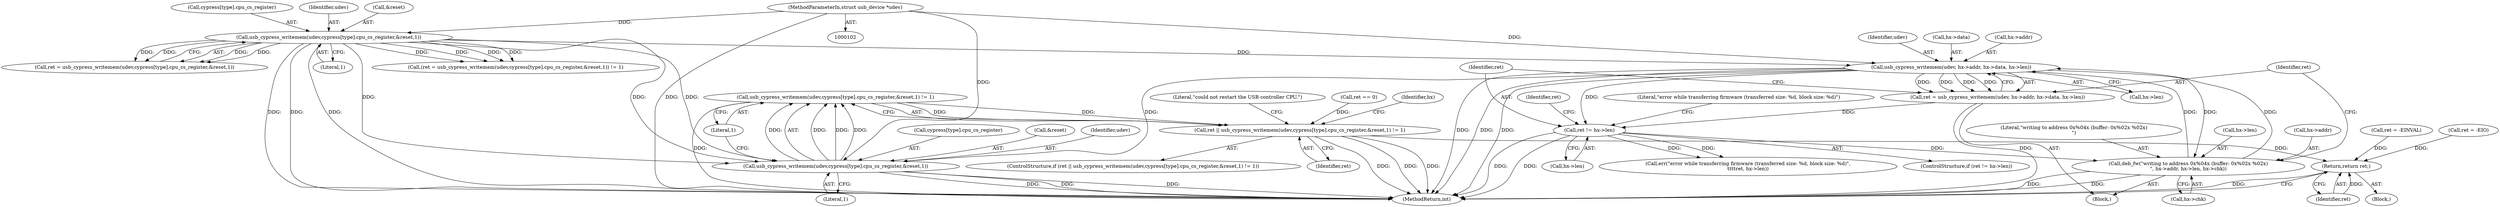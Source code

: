 digraph "1_linux_67b0503db9c29b04eadfeede6bebbfe5ddad94ef@API" {
"1000224" [label="(Call,usb_cypress_writemem(udev,cypress[type].cpu_cs_register,&reset,1) != 1)"];
"1000225" [label="(Call,usb_cypress_writemem(udev,cypress[type].cpu_cs_register,&reset,1))"];
"1000171" [label="(Call,usb_cypress_writemem(udev, hx->addr, hx->data, hx->len))"];
"1000134" [label="(Call,usb_cypress_writemem(udev,cypress[type].cpu_cs_register,&reset,1))"];
"1000103" [label="(MethodParameterIn,struct usb_device *udev)"];
"1000158" [label="(Call,deb_fw(\"writing to address 0x%04x (buffer: 0x%02x %02x)\n\", hx->addr, hx->len, hx->chk))"];
"1000183" [label="(Call,ret != hx->len)"];
"1000169" [label="(Call,ret = usb_cypress_writemem(udev, hx->addr, hx->data, hx->len))"];
"1000222" [label="(Call,ret || usb_cypress_writemem(udev,cypress[type].cpu_cs_register,&reset,1) != 1)"];
"1000250" [label="(Return,return ret;)"];
"1000150" [label="(Identifier,ret)"];
"1000234" [label="(Literal,1)"];
"1000238" [label="(Literal,\"could not restart the USB controller CPU.\")"];
"1000227" [label="(Call,cypress[type].cpu_cs_register)"];
"1000252" [label="(MethodReturn,int)"];
"1000250" [label="(Return,return ret;)"];
"1000171" [label="(Call,usb_cypress_writemem(udev, hx->addr, hx->data, hx->len))"];
"1000141" [label="(Call,&reset)"];
"1000176" [label="(Call,hx->data)"];
"1000214" [label="(Call,ret == 0)"];
"1000160" [label="(Call,hx->addr)"];
"1000184" [label="(Identifier,ret)"];
"1000224" [label="(Call,usb_cypress_writemem(udev,cypress[type].cpu_cs_register,&reset,1) != 1)"];
"1000189" [label="(Call,err(\"error while transferring firmware (transferred size: %d, block size: %d)\",\n\t\t\t\tret, hx->len))"];
"1000232" [label="(Call,&reset)"];
"1000157" [label="(Block,)"];
"1000223" [label="(Identifier,ret)"];
"1000182" [label="(ControlStructure,if (ret != hx->len))"];
"1000159" [label="(Literal,\"writing to address 0x%04x (buffer: 0x%02x %02x)\n\")"];
"1000163" [label="(Call,hx->len)"];
"1000170" [label="(Identifier,ret)"];
"1000190" [label="(Literal,\"error while transferring firmware (transferred size: %d, block size: %d)\")"];
"1000143" [label="(Literal,1)"];
"1000136" [label="(Call,cypress[type].cpu_cs_register)"];
"1000131" [label="(Call,(ret = usb_cypress_writemem(udev,cypress[type].cpu_cs_register,&reset,1)) != 1)"];
"1000249" [label="(Identifier,hx)"];
"1000132" [label="(Call,ret = usb_cypress_writemem(udev,cypress[type].cpu_cs_register,&reset,1))"];
"1000166" [label="(Call,hx->chk)"];
"1000221" [label="(ControlStructure,if (ret || usb_cypress_writemem(udev,cypress[type].cpu_cs_register,&reset,1) != 1))"];
"1000106" [label="(Block,)"];
"1000173" [label="(Call,hx->addr)"];
"1000183" [label="(Call,ret != hx->len)"];
"1000158" [label="(Call,deb_fw(\"writing to address 0x%04x (buffer: 0x%02x %02x)\n\", hx->addr, hx->len, hx->chk))"];
"1000222" [label="(Call,ret || usb_cypress_writemem(udev,cypress[type].cpu_cs_register,&reset,1) != 1)"];
"1000179" [label="(Call,hx->len)"];
"1000226" [label="(Identifier,udev)"];
"1000134" [label="(Call,usb_cypress_writemem(udev,cypress[type].cpu_cs_register,&reset,1))"];
"1000225" [label="(Call,usb_cypress_writemem(udev,cypress[type].cpu_cs_register,&reset,1))"];
"1000169" [label="(Call,ret = usb_cypress_writemem(udev, hx->addr, hx->data, hx->len))"];
"1000172" [label="(Identifier,udev)"];
"1000103" [label="(MethodParameterIn,struct usb_device *udev)"];
"1000135" [label="(Identifier,udev)"];
"1000239" [label="(Call,ret = -EINVAL)"];
"1000235" [label="(Literal,1)"];
"1000251" [label="(Identifier,ret)"];
"1000244" [label="(Call,ret = -EIO)"];
"1000185" [label="(Call,hx->len)"];
"1000224" -> "1000222"  [label="AST: "];
"1000224" -> "1000235"  [label="CFG: "];
"1000225" -> "1000224"  [label="AST: "];
"1000235" -> "1000224"  [label="AST: "];
"1000222" -> "1000224"  [label="CFG: "];
"1000224" -> "1000252"  [label="DDG: "];
"1000224" -> "1000222"  [label="DDG: "];
"1000224" -> "1000222"  [label="DDG: "];
"1000225" -> "1000224"  [label="DDG: "];
"1000225" -> "1000224"  [label="DDG: "];
"1000225" -> "1000224"  [label="DDG: "];
"1000225" -> "1000224"  [label="DDG: "];
"1000225" -> "1000234"  [label="CFG: "];
"1000226" -> "1000225"  [label="AST: "];
"1000227" -> "1000225"  [label="AST: "];
"1000232" -> "1000225"  [label="AST: "];
"1000234" -> "1000225"  [label="AST: "];
"1000235" -> "1000225"  [label="CFG: "];
"1000225" -> "1000252"  [label="DDG: "];
"1000225" -> "1000252"  [label="DDG: "];
"1000225" -> "1000252"  [label="DDG: "];
"1000171" -> "1000225"  [label="DDG: "];
"1000134" -> "1000225"  [label="DDG: "];
"1000134" -> "1000225"  [label="DDG: "];
"1000134" -> "1000225"  [label="DDG: "];
"1000103" -> "1000225"  [label="DDG: "];
"1000171" -> "1000169"  [label="AST: "];
"1000171" -> "1000179"  [label="CFG: "];
"1000172" -> "1000171"  [label="AST: "];
"1000173" -> "1000171"  [label="AST: "];
"1000176" -> "1000171"  [label="AST: "];
"1000179" -> "1000171"  [label="AST: "];
"1000169" -> "1000171"  [label="CFG: "];
"1000171" -> "1000252"  [label="DDG: "];
"1000171" -> "1000252"  [label="DDG: "];
"1000171" -> "1000252"  [label="DDG: "];
"1000171" -> "1000158"  [label="DDG: "];
"1000171" -> "1000169"  [label="DDG: "];
"1000171" -> "1000169"  [label="DDG: "];
"1000171" -> "1000169"  [label="DDG: "];
"1000171" -> "1000169"  [label="DDG: "];
"1000134" -> "1000171"  [label="DDG: "];
"1000103" -> "1000171"  [label="DDG: "];
"1000158" -> "1000171"  [label="DDG: "];
"1000158" -> "1000171"  [label="DDG: "];
"1000171" -> "1000183"  [label="DDG: "];
"1000134" -> "1000132"  [label="AST: "];
"1000134" -> "1000143"  [label="CFG: "];
"1000135" -> "1000134"  [label="AST: "];
"1000136" -> "1000134"  [label="AST: "];
"1000141" -> "1000134"  [label="AST: "];
"1000143" -> "1000134"  [label="AST: "];
"1000132" -> "1000134"  [label="CFG: "];
"1000134" -> "1000252"  [label="DDG: "];
"1000134" -> "1000252"  [label="DDG: "];
"1000134" -> "1000252"  [label="DDG: "];
"1000134" -> "1000131"  [label="DDG: "];
"1000134" -> "1000131"  [label="DDG: "];
"1000134" -> "1000131"  [label="DDG: "];
"1000134" -> "1000131"  [label="DDG: "];
"1000134" -> "1000132"  [label="DDG: "];
"1000134" -> "1000132"  [label="DDG: "];
"1000134" -> "1000132"  [label="DDG: "];
"1000134" -> "1000132"  [label="DDG: "];
"1000103" -> "1000134"  [label="DDG: "];
"1000103" -> "1000102"  [label="AST: "];
"1000103" -> "1000252"  [label="DDG: "];
"1000158" -> "1000157"  [label="AST: "];
"1000158" -> "1000166"  [label="CFG: "];
"1000159" -> "1000158"  [label="AST: "];
"1000160" -> "1000158"  [label="AST: "];
"1000163" -> "1000158"  [label="AST: "];
"1000166" -> "1000158"  [label="AST: "];
"1000170" -> "1000158"  [label="CFG: "];
"1000158" -> "1000252"  [label="DDG: "];
"1000158" -> "1000252"  [label="DDG: "];
"1000183" -> "1000158"  [label="DDG: "];
"1000183" -> "1000182"  [label="AST: "];
"1000183" -> "1000185"  [label="CFG: "];
"1000184" -> "1000183"  [label="AST: "];
"1000185" -> "1000183"  [label="AST: "];
"1000150" -> "1000183"  [label="CFG: "];
"1000190" -> "1000183"  [label="CFG: "];
"1000183" -> "1000252"  [label="DDG: "];
"1000183" -> "1000252"  [label="DDG: "];
"1000169" -> "1000183"  [label="DDG: "];
"1000183" -> "1000189"  [label="DDG: "];
"1000183" -> "1000189"  [label="DDG: "];
"1000169" -> "1000157"  [label="AST: "];
"1000170" -> "1000169"  [label="AST: "];
"1000184" -> "1000169"  [label="CFG: "];
"1000169" -> "1000252"  [label="DDG: "];
"1000222" -> "1000221"  [label="AST: "];
"1000222" -> "1000223"  [label="CFG: "];
"1000223" -> "1000222"  [label="AST: "];
"1000238" -> "1000222"  [label="CFG: "];
"1000249" -> "1000222"  [label="CFG: "];
"1000222" -> "1000252"  [label="DDG: "];
"1000222" -> "1000252"  [label="DDG: "];
"1000222" -> "1000252"  [label="DDG: "];
"1000214" -> "1000222"  [label="DDG: "];
"1000222" -> "1000250"  [label="DDG: "];
"1000250" -> "1000106"  [label="AST: "];
"1000250" -> "1000251"  [label="CFG: "];
"1000251" -> "1000250"  [label="AST: "];
"1000252" -> "1000250"  [label="CFG: "];
"1000250" -> "1000252"  [label="DDG: "];
"1000251" -> "1000250"  [label="DDG: "];
"1000239" -> "1000250"  [label="DDG: "];
"1000244" -> "1000250"  [label="DDG: "];
}

